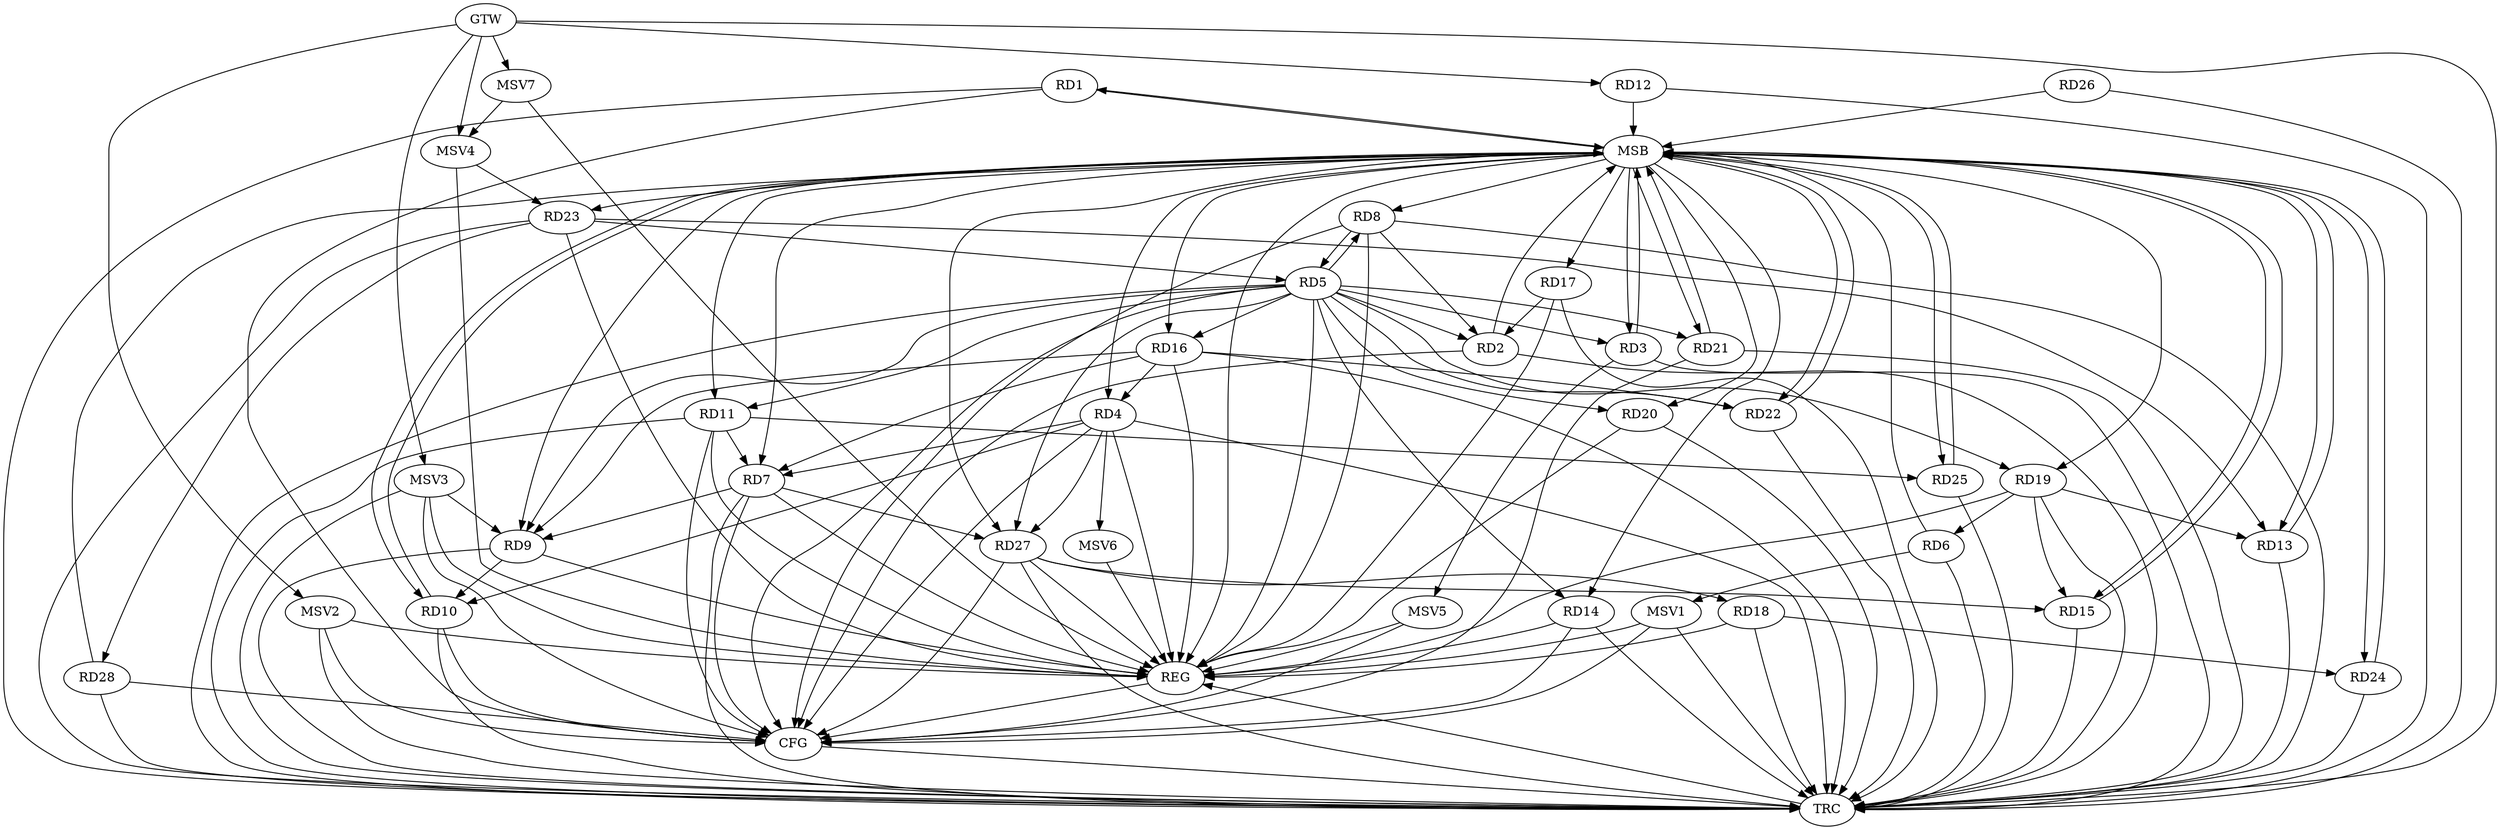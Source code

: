 strict digraph G {
  RD1 [ label="RD1" ];
  RD2 [ label="RD2" ];
  RD3 [ label="RD3" ];
  RD4 [ label="RD4" ];
  RD5 [ label="RD5" ];
  RD6 [ label="RD6" ];
  RD7 [ label="RD7" ];
  RD8 [ label="RD8" ];
  RD9 [ label="RD9" ];
  RD10 [ label="RD10" ];
  RD11 [ label="RD11" ];
  RD12 [ label="RD12" ];
  RD13 [ label="RD13" ];
  RD14 [ label="RD14" ];
  RD15 [ label="RD15" ];
  RD16 [ label="RD16" ];
  RD17 [ label="RD17" ];
  RD18 [ label="RD18" ];
  RD19 [ label="RD19" ];
  RD20 [ label="RD20" ];
  RD21 [ label="RD21" ];
  RD22 [ label="RD22" ];
  RD23 [ label="RD23" ];
  RD24 [ label="RD24" ];
  RD25 [ label="RD25" ];
  RD26 [ label="RD26" ];
  RD27 [ label="RD27" ];
  RD28 [ label="RD28" ];
  GTW [ label="GTW" ];
  REG [ label="REG" ];
  MSB [ label="MSB" ];
  CFG [ label="CFG" ];
  TRC [ label="TRC" ];
  MSV1 [ label="MSV1" ];
  MSV2 [ label="MSV2" ];
  MSV3 [ label="MSV3" ];
  MSV4 [ label="MSV4" ];
  MSV5 [ label="MSV5" ];
  MSV6 [ label="MSV6" ];
  MSV7 [ label="MSV7" ];
  RD5 -> RD2;
  RD8 -> RD2;
  RD17 -> RD2;
  RD4 -> RD7;
  RD4 -> RD10;
  RD16 -> RD4;
  RD4 -> RD27;
  RD8 -> RD5;
  RD5 -> RD9;
  RD5 -> RD20;
  RD5 -> RD22;
  RD23 -> RD5;
  RD5 -> RD27;
  RD19 -> RD6;
  RD7 -> RD9;
  RD11 -> RD7;
  RD16 -> RD7;
  RD7 -> RD27;
  RD9 -> RD10;
  RD16 -> RD9;
  RD11 -> RD25;
  RD19 -> RD13;
  RD23 -> RD13;
  RD19 -> RD15;
  RD27 -> RD15;
  RD16 -> RD22;
  RD18 -> RD24;
  RD27 -> RD18;
  RD23 -> RD28;
  GTW -> RD12;
  RD4 -> REG;
  RD5 -> REG;
  RD7 -> REG;
  RD8 -> REG;
  RD9 -> REG;
  RD11 -> REG;
  RD14 -> REG;
  RD16 -> REG;
  RD17 -> REG;
  RD18 -> REG;
  RD19 -> REG;
  RD20 -> REG;
  RD23 -> REG;
  RD27 -> REG;
  RD1 -> MSB;
  MSB -> RD4;
  MSB -> RD15;
  MSB -> RD17;
  MSB -> RD22;
  MSB -> REG;
  RD2 -> MSB;
  RD3 -> MSB;
  MSB -> RD19;
  MSB -> RD20;
  MSB -> RD25;
  MSB -> RD27;
  RD6 -> MSB;
  MSB -> RD13;
  RD10 -> MSB;
  MSB -> RD16;
  RD12 -> MSB;
  MSB -> RD3;
  MSB -> RD21;
  RD13 -> MSB;
  MSB -> RD1;
  MSB -> RD10;
  MSB -> RD24;
  RD15 -> MSB;
  MSB -> RD23;
  RD21 -> MSB;
  RD22 -> MSB;
  RD24 -> MSB;
  MSB -> RD9;
  MSB -> RD11;
  MSB -> RD14;
  RD25 -> MSB;
  MSB -> RD8;
  RD26 -> MSB;
  MSB -> RD7;
  RD28 -> MSB;
  RD14 -> CFG;
  RD10 -> CFG;
  RD4 -> CFG;
  RD8 -> CFG;
  RD1 -> CFG;
  RD11 -> CFG;
  RD2 -> CFG;
  RD28 -> CFG;
  RD21 -> CFG;
  RD7 -> CFG;
  RD5 -> CFG;
  RD27 -> CFG;
  REG -> CFG;
  RD1 -> TRC;
  RD2 -> TRC;
  RD3 -> TRC;
  RD4 -> TRC;
  RD5 -> TRC;
  RD6 -> TRC;
  RD7 -> TRC;
  RD8 -> TRC;
  RD9 -> TRC;
  RD10 -> TRC;
  RD11 -> TRC;
  RD12 -> TRC;
  RD13 -> TRC;
  RD14 -> TRC;
  RD15 -> TRC;
  RD16 -> TRC;
  RD17 -> TRC;
  RD18 -> TRC;
  RD19 -> TRC;
  RD20 -> TRC;
  RD21 -> TRC;
  RD22 -> TRC;
  RD23 -> TRC;
  RD24 -> TRC;
  RD25 -> TRC;
  RD26 -> TRC;
  RD27 -> TRC;
  RD28 -> TRC;
  GTW -> TRC;
  CFG -> TRC;
  TRC -> REG;
  RD5 -> RD8;
  RD5 -> RD14;
  RD5 -> RD16;
  RD5 -> RD19;
  RD5 -> RD21;
  RD5 -> RD11;
  RD5 -> RD3;
  RD6 -> MSV1;
  MSV1 -> REG;
  MSV1 -> TRC;
  MSV1 -> CFG;
  GTW -> MSV2;
  MSV2 -> REG;
  MSV2 -> TRC;
  MSV2 -> CFG;
  MSV3 -> RD9;
  GTW -> MSV3;
  MSV3 -> REG;
  MSV3 -> TRC;
  MSV3 -> CFG;
  MSV4 -> RD23;
  GTW -> MSV4;
  MSV4 -> REG;
  RD3 -> MSV5;
  MSV5 -> REG;
  MSV5 -> CFG;
  RD4 -> MSV6;
  MSV6 -> REG;
  MSV7 -> MSV4;
  GTW -> MSV7;
  MSV7 -> REG;
}
